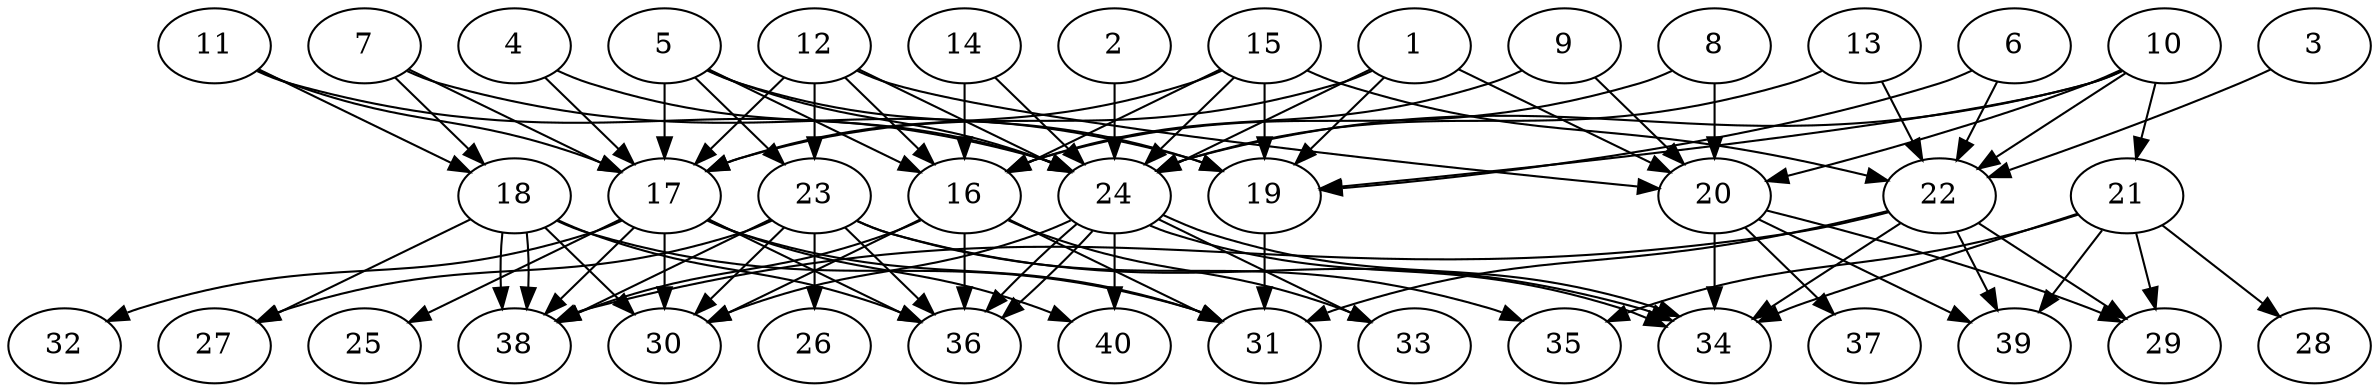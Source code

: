 // DAG (tier=3-complex, mode=data, n=40, ccr=0.538, fat=0.832, density=0.663, regular=0.394, jump=0.276, mindata=4194304, maxdata=33554432)
// DAG automatically generated by daggen at Sun Aug 24 16:33:35 2025
// /home/ermia/Project/Environments/daggen/bin/daggen --dot --ccr 0.538 --fat 0.832 --regular 0.394 --density 0.663 --jump 0.276 --mindata 4194304 --maxdata 33554432 -n 40 
digraph G {
  1 [size="1583689646410603429888", alpha="0.20", expect_size="791844823205301714944"]
  1 -> 17 [size ="1086934495526912"]
  1 -> 19 [size ="1086934495526912"]
  1 -> 20 [size ="1086934495526912"]
  1 -> 24 [size ="1086934495526912"]
  2 [size="334092053860958784", alpha="0.00", expect_size="167046026930479392"]
  2 -> 24 [size ="6024584188919808"]
  3 [size="103598184618181632", alpha="0.11", expect_size="51799092309090816"]
  3 -> 22 [size ="1767112251015168"]
  4 [size="2274038780346773798912", alpha="0.18", expect_size="1137019390173386899456"]
  4 -> 17 [size ="1383423763546112"]
  4 -> 24 [size ="1383423763546112"]
  5 [size="25487329464298368", alpha="0.01", expect_size="12743664732149184"]
  5 -> 16 [size ="2340619737366528"]
  5 -> 17 [size ="2340619737366528"]
  5 -> 19 [size ="2340619737366528"]
  5 -> 23 [size ="2340619737366528"]
  5 -> 24 [size ="2340619737366528"]
  6 [size="6377585106926071808", alpha="0.00", expect_size="3188792553463035904"]
  6 -> 19 [size ="4749247631065088"]
  6 -> 22 [size ="4749247631065088"]
  7 [size="210098150441007584", alpha="0.18", expect_size="105049075220503792"]
  7 -> 17 [size ="8956692721041408"]
  7 -> 18 [size ="8956692721041408"]
  7 -> 19 [size ="8956692721041408"]
  8 [size="8441334950298906525696", alpha="0.16", expect_size="4220667475149453262848"]
  8 -> 16 [size ="3316632935989248"]
  8 -> 20 [size ="3316632935989248"]
  9 [size="48360470291509104", alpha="0.08", expect_size="24180235145754552"]
  9 -> 16 [size ="3870783583551488"]
  9 -> 20 [size ="3870783583551488"]
  10 [size="31046874638999479123968", alpha="0.06", expect_size="15523437319499739561984"]
  10 -> 19 [size ="7902574141243392"]
  10 -> 20 [size ="7902574141243392"]
  10 -> 21 [size ="7902574141243392"]
  10 -> 22 [size ="7902574141243392"]
  10 -> 24 [size ="7902574141243392"]
  11 [size="110203172741061804032", alpha="0.07", expect_size="55101586370530902016"]
  11 -> 17 [size ="183887716155392"]
  11 -> 18 [size ="183887716155392"]
  11 -> 24 [size ="183887716155392"]
  12 [size="120276956209608496", alpha="0.05", expect_size="60138478104804248"]
  12 -> 16 [size ="6140688689266688"]
  12 -> 17 [size ="6140688689266688"]
  12 -> 20 [size ="6140688689266688"]
  12 -> 23 [size ="6140688689266688"]
  12 -> 24 [size ="6140688689266688"]
  13 [size="48240122385558024", alpha="0.19", expect_size="24120061192779012"]
  13 -> 22 [size ="1110744384929792"]
  13 -> 24 [size ="1110744384929792"]
  14 [size="35681475227549696000000", alpha="0.20", expect_size="17840737613774848000000"]
  14 -> 16 [size ="8670653972480000"]
  14 -> 24 [size ="8670653972480000"]
  15 [size="5685805918734778368000", alpha="0.00", expect_size="2842902959367389184000"]
  15 -> 16 [size ="2548500214579200"]
  15 -> 17 [size ="2548500214579200"]
  15 -> 19 [size ="2548500214579200"]
  15 -> 22 [size ="2548500214579200"]
  15 -> 24 [size ="2548500214579200"]
  16 [size="8002164342826370", alpha="0.13", expect_size="4001082171413185"]
  16 -> 30 [size ="239027043172352"]
  16 -> 31 [size ="239027043172352"]
  16 -> 33 [size ="239027043172352"]
  16 -> 36 [size ="239027043172352"]
  16 -> 38 [size ="239027043172352"]
  17 [size="6600376622144934912", alpha="0.09", expect_size="3300188311072467456"]
  17 -> 25 [size ="3170495205736448"]
  17 -> 30 [size ="3170495205736448"]
  17 -> 31 [size ="3170495205736448"]
  17 -> 32 [size ="3170495205736448"]
  17 -> 36 [size ="3170495205736448"]
  17 -> 38 [size ="3170495205736448"]
  17 -> 40 [size ="3170495205736448"]
  18 [size="17423547943861157363712", alpha="0.15", expect_size="8711773971930578681856"]
  18 -> 27 [size ="5376682399629312"]
  18 -> 30 [size ="5376682399629312"]
  18 -> 31 [size ="5376682399629312"]
  18 -> 36 [size ="5376682399629312"]
  18 -> 38 [size ="5376682399629312"]
  18 -> 38 [size ="5376682399629312"]
  19 [size="716144012920954112", alpha="0.18", expect_size="358072006460477056"]
  19 -> 31 [size ="386863147778048"]
  20 [size="154361289125337792", alpha="0.01", expect_size="77180644562668896"]
  20 -> 29 [size ="6016493879820288"]
  20 -> 34 [size ="6016493879820288"]
  20 -> 37 [size ="6016493879820288"]
  20 -> 39 [size ="6016493879820288"]
  21 [size="251854186279081536", alpha="0.19", expect_size="125927093139540768"]
  21 -> 28 [size ="8205637158699008"]
  21 -> 29 [size ="8205637158699008"]
  21 -> 34 [size ="8205637158699008"]
  21 -> 35 [size ="8205637158699008"]
  21 -> 39 [size ="8205637158699008"]
  22 [size="11158946260705286144", alpha="0.01", expect_size="5579473130352643072"]
  22 -> 29 [size ="3747092417740800"]
  22 -> 31 [size ="3747092417740800"]
  22 -> 34 [size ="3747092417740800"]
  22 -> 38 [size ="3747092417740800"]
  22 -> 39 [size ="3747092417740800"]
  23 [size="5575893906038419456", alpha="0.09", expect_size="2787946953019209728"]
  23 -> 26 [size ="2215662093074432"]
  23 -> 27 [size ="2215662093074432"]
  23 -> 30 [size ="2215662093074432"]
  23 -> 34 [size ="2215662093074432"]
  23 -> 35 [size ="2215662093074432"]
  23 -> 36 [size ="2215662093074432"]
  23 -> 38 [size ="2215662093074432"]
  24 [size="2885536878827962368", alpha="0.16", expect_size="1442768439413981184"]
  24 -> 30 [size ="1057723282096128"]
  24 -> 33 [size ="1057723282096128"]
  24 -> 34 [size ="1057723282096128"]
  24 -> 34 [size ="1057723282096128"]
  24 -> 36 [size ="1057723282096128"]
  24 -> 36 [size ="1057723282096128"]
  24 -> 40 [size ="1057723282096128"]
  25 [size="2524358262570578944", alpha="0.05", expect_size="1262179131285289472"]
  26 [size="11913740580212059406336", alpha="0.15", expect_size="5956870290106029703168"]
  27 [size="50977965222290928", alpha="0.08", expect_size="25488982611145464"]
  28 [size="110976283488401296", alpha="0.07", expect_size="55488141744200648"]
  29 [size="20583086173325948", alpha="0.15", expect_size="10291543086662974"]
  30 [size="1646627499554791168", alpha="0.16", expect_size="823313749777395584"]
  31 [size="25730186854707212288", alpha="0.05", expect_size="12865093427353606144"]
  32 [size="20469943070171076755456", alpha="0.06", expect_size="10234971535085538377728"]
  33 [size="8164234427672198905856", alpha="0.04", expect_size="4082117213836099452928"]
  34 [size="1805323382894681391104", alpha="0.17", expect_size="902661691447340695552"]
  35 [size="182337263424000000", alpha="0.02", expect_size="91168631712000000"]
  36 [size="2057143829881946112000", alpha="0.09", expect_size="1028571914940973056000"]
  37 [size="282267367484931702784", alpha="0.09", expect_size="141133683742465851392"]
  38 [size="4240422796571734528", alpha="0.19", expect_size="2120211398285867264"]
  39 [size="30825876136260534272000", alpha="0.14", expect_size="15412938068130267136000"]
  40 [size="153452617613239904", alpha="0.09", expect_size="76726308806619952"]
}